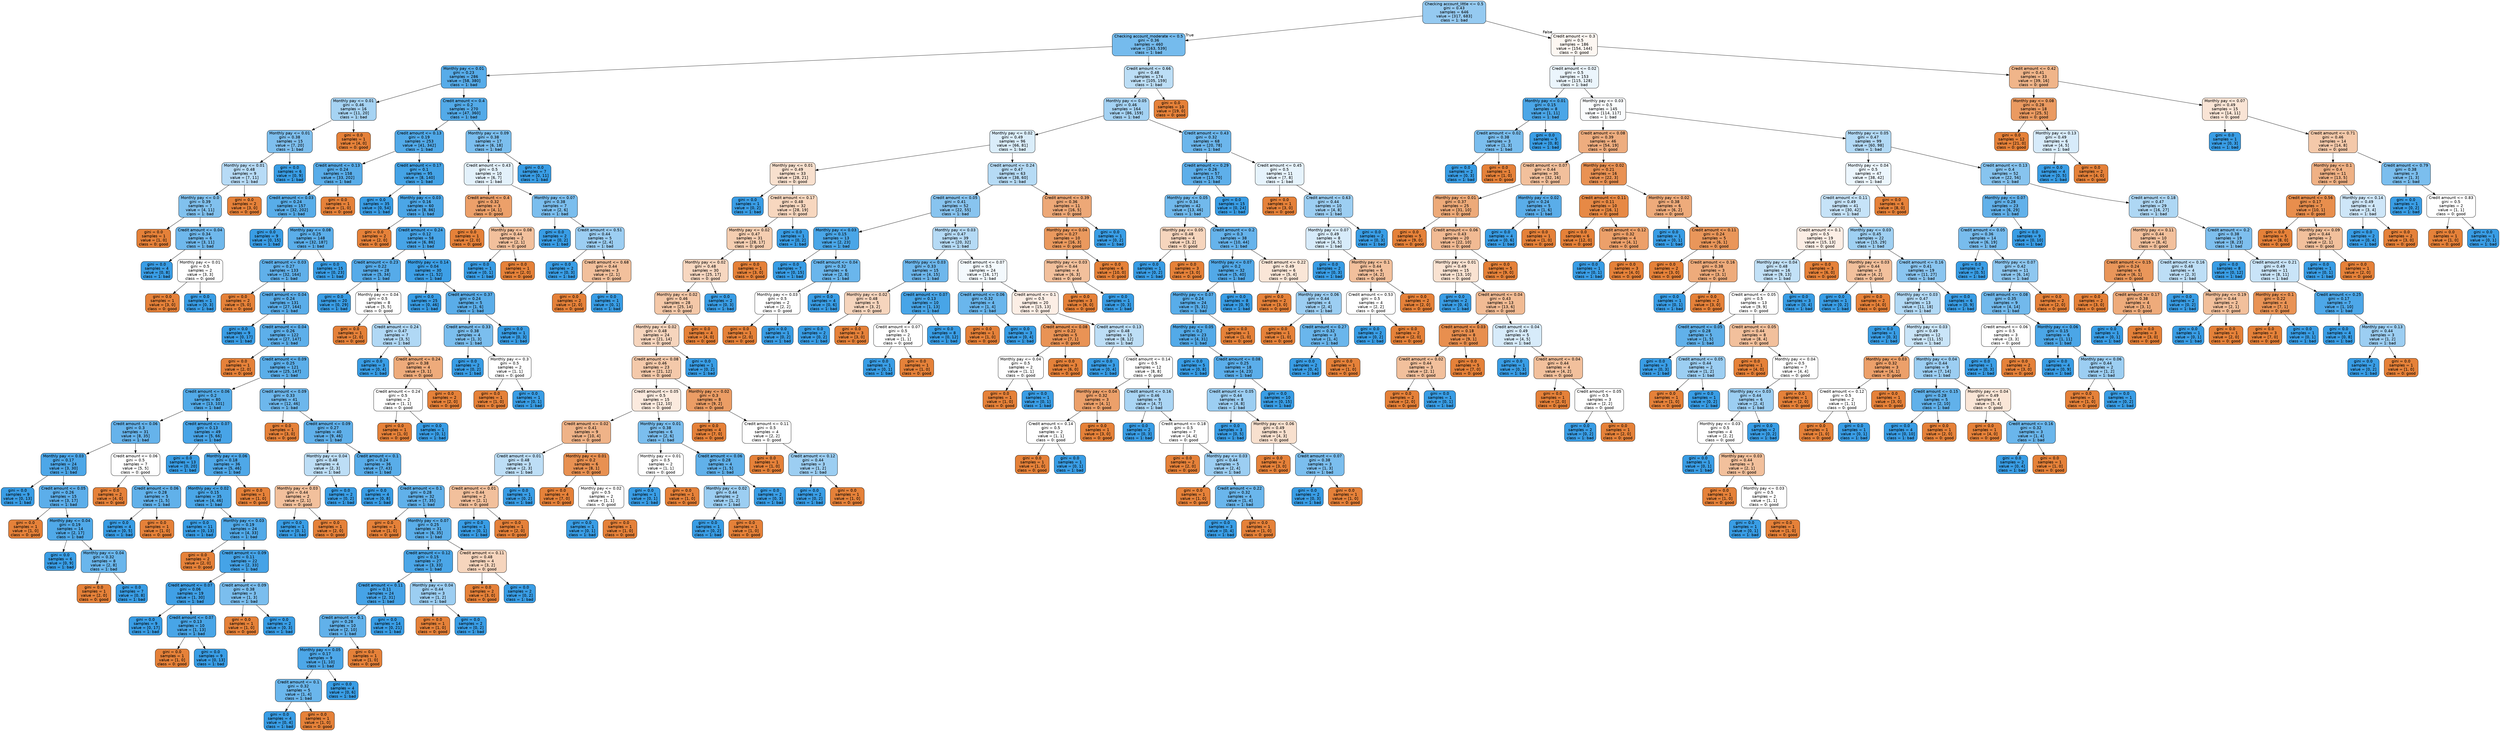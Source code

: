 digraph Tree {
node [shape=box, style="filled, rounded", color="black", fontname="helvetica"] ;
edge [fontname="helvetica"] ;
0 [label="Checking account_little <= 0.5\ngini = 0.43\nsamples = 646\nvalue = [317, 683]\nclass = 1: bad", fillcolor="#95caf1"] ;
1 [label="Checking account_moderate <= 0.5\ngini = 0.36\nsamples = 460\nvalue = [163, 539]\nclass = 1: bad", fillcolor="#75bbed"] ;
0 -> 1 [labeldistance=2.5, labelangle=45, headlabel="True"] ;
2 [label="Monthly pay <= 0.01\ngini = 0.23\nsamples = 286\nvalue = [58, 380]\nclass = 1: bad", fillcolor="#57ace9"] ;
1 -> 2 ;
3 [label="Monthly pay <= 0.01\ngini = 0.46\nsamples = 16\nvalue = [11, 20]\nclass = 1: bad", fillcolor="#a6d3f3"] ;
2 -> 3 ;
4 [label="Monthly pay <= 0.01\ngini = 0.38\nsamples = 15\nvalue = [7, 20]\nclass = 1: bad", fillcolor="#7ebfee"] ;
3 -> 4 ;
5 [label="Monthly pay <= 0.01\ngini = 0.48\nsamples = 9\nvalue = [7, 11]\nclass = 1: bad", fillcolor="#b7dbf6"] ;
4 -> 5 ;
6 [label="Monthly pay <= 0.0\ngini = 0.39\nsamples = 7\nvalue = [4, 11]\nclass = 1: bad", fillcolor="#81c1ee"] ;
5 -> 6 ;
7 [label="gini = 0.0\nsamples = 1\nvalue = [1, 0]\nclass = 0: good", fillcolor="#e58139"] ;
6 -> 7 ;
8 [label="Credit amount <= 0.04\ngini = 0.34\nsamples = 6\nvalue = [3, 11]\nclass = 1: bad", fillcolor="#6fb8ec"] ;
6 -> 8 ;
9 [label="gini = 0.0\nsamples = 4\nvalue = [0, 8]\nclass = 1: bad", fillcolor="#399de5"] ;
8 -> 9 ;
10 [label="Monthly pay <= 0.01\ngini = 0.5\nsamples = 2\nvalue = [3, 3]\nclass = 0: good", fillcolor="#ffffff"] ;
8 -> 10 ;
11 [label="gini = 0.0\nsamples = 1\nvalue = [3, 0]\nclass = 0: good", fillcolor="#e58139"] ;
10 -> 11 ;
12 [label="gini = 0.0\nsamples = 1\nvalue = [0, 3]\nclass = 1: bad", fillcolor="#399de5"] ;
10 -> 12 ;
13 [label="gini = 0.0\nsamples = 2\nvalue = [3, 0]\nclass = 0: good", fillcolor="#e58139"] ;
5 -> 13 ;
14 [label="gini = 0.0\nsamples = 6\nvalue = [0, 9]\nclass = 1: bad", fillcolor="#399de5"] ;
4 -> 14 ;
15 [label="gini = 0.0\nsamples = 1\nvalue = [4, 0]\nclass = 0: good", fillcolor="#e58139"] ;
3 -> 15 ;
16 [label="Credit amount <= 0.4\ngini = 0.2\nsamples = 270\nvalue = [47, 360]\nclass = 1: bad", fillcolor="#53aae8"] ;
2 -> 16 ;
17 [label="Credit amount <= 0.13\ngini = 0.19\nsamples = 253\nvalue = [41, 342]\nclass = 1: bad", fillcolor="#51a9e8"] ;
16 -> 17 ;
18 [label="Credit amount <= 0.13\ngini = 0.24\nsamples = 158\nvalue = [33, 202]\nclass = 1: bad", fillcolor="#59ade9"] ;
17 -> 18 ;
19 [label="Credit amount <= 0.03\ngini = 0.24\nsamples = 157\nvalue = [32, 202]\nclass = 1: bad", fillcolor="#58ade9"] ;
18 -> 19 ;
20 [label="gini = 0.0\nsamples = 9\nvalue = [0, 15]\nclass = 1: bad", fillcolor="#399de5"] ;
19 -> 20 ;
21 [label="Monthly pay <= 0.08\ngini = 0.25\nsamples = 148\nvalue = [32, 187]\nclass = 1: bad", fillcolor="#5baee9"] ;
19 -> 21 ;
22 [label="Credit amount <= 0.03\ngini = 0.27\nsamples = 133\nvalue = [32, 164]\nclass = 1: bad", fillcolor="#60b0ea"] ;
21 -> 22 ;
23 [label="gini = 0.0\nsamples = 2\nvalue = [5, 0]\nclass = 0: good", fillcolor="#e58139"] ;
22 -> 23 ;
24 [label="Credit amount <= 0.04\ngini = 0.24\nsamples = 131\nvalue = [27, 164]\nclass = 1: bad", fillcolor="#5aade9"] ;
22 -> 24 ;
25 [label="gini = 0.0\nsamples = 9\nvalue = [0, 17]\nclass = 1: bad", fillcolor="#399de5"] ;
24 -> 25 ;
26 [label="Credit amount <= 0.04\ngini = 0.26\nsamples = 122\nvalue = [27, 147]\nclass = 1: bad", fillcolor="#5dafea"] ;
24 -> 26 ;
27 [label="gini = 0.0\nsamples = 1\nvalue = [2, 0]\nclass = 0: good", fillcolor="#e58139"] ;
26 -> 27 ;
28 [label="Credit amount <= 0.09\ngini = 0.25\nsamples = 121\nvalue = [25, 147]\nclass = 1: bad", fillcolor="#5baee9"] ;
26 -> 28 ;
29 [label="Credit amount <= 0.06\ngini = 0.2\nsamples = 80\nvalue = [13, 101]\nclass = 1: bad", fillcolor="#52aae8"] ;
28 -> 29 ;
30 [label="Credit amount <= 0.06\ngini = 0.3\nsamples = 31\nvalue = [8, 35]\nclass = 1: bad", fillcolor="#66b3eb"] ;
29 -> 30 ;
31 [label="Monthly pay <= 0.03\ngini = 0.17\nsamples = 24\nvalue = [3, 30]\nclass = 1: bad", fillcolor="#4da7e8"] ;
30 -> 31 ;
32 [label="gini = 0.0\nsamples = 9\nvalue = [0, 13]\nclass = 1: bad", fillcolor="#399de5"] ;
31 -> 32 ;
33 [label="Credit amount <= 0.05\ngini = 0.26\nsamples = 15\nvalue = [3, 17]\nclass = 1: bad", fillcolor="#5caeea"] ;
31 -> 33 ;
34 [label="gini = 0.0\nsamples = 1\nvalue = [1, 0]\nclass = 0: good", fillcolor="#e58139"] ;
33 -> 34 ;
35 [label="Monthly pay <= 0.04\ngini = 0.19\nsamples = 14\nvalue = [2, 17]\nclass = 1: bad", fillcolor="#50a9e8"] ;
33 -> 35 ;
36 [label="gini = 0.0\nsamples = 6\nvalue = [0, 9]\nclass = 1: bad", fillcolor="#399de5"] ;
35 -> 36 ;
37 [label="Monthly pay <= 0.04\ngini = 0.32\nsamples = 8\nvalue = [2, 8]\nclass = 1: bad", fillcolor="#6ab6ec"] ;
35 -> 37 ;
38 [label="gini = 0.0\nsamples = 1\nvalue = [2, 0]\nclass = 0: good", fillcolor="#e58139"] ;
37 -> 38 ;
39 [label="gini = 0.0\nsamples = 7\nvalue = [0, 8]\nclass = 1: bad", fillcolor="#399de5"] ;
37 -> 39 ;
40 [label="Credit amount <= 0.06\ngini = 0.5\nsamples = 7\nvalue = [5, 5]\nclass = 0: good", fillcolor="#ffffff"] ;
30 -> 40 ;
41 [label="gini = 0.0\nsamples = 2\nvalue = [4, 0]\nclass = 0: good", fillcolor="#e58139"] ;
40 -> 41 ;
42 [label="Credit amount <= 0.06\ngini = 0.28\nsamples = 5\nvalue = [1, 5]\nclass = 1: bad", fillcolor="#61b1ea"] ;
40 -> 42 ;
43 [label="gini = 0.0\nsamples = 4\nvalue = [0, 5]\nclass = 1: bad", fillcolor="#399de5"] ;
42 -> 43 ;
44 [label="gini = 0.0\nsamples = 1\nvalue = [1, 0]\nclass = 0: good", fillcolor="#e58139"] ;
42 -> 44 ;
45 [label="Credit amount <= 0.07\ngini = 0.13\nsamples = 49\nvalue = [5, 66]\nclass = 1: bad", fillcolor="#48a4e7"] ;
29 -> 45 ;
46 [label="gini = 0.0\nsamples = 13\nvalue = [0, 20]\nclass = 1: bad", fillcolor="#399de5"] ;
45 -> 46 ;
47 [label="Monthly pay <= 0.06\ngini = 0.18\nsamples = 36\nvalue = [5, 46]\nclass = 1: bad", fillcolor="#4fa8e8"] ;
45 -> 47 ;
48 [label="Monthly pay <= 0.02\ngini = 0.15\nsamples = 35\nvalue = [4, 46]\nclass = 1: bad", fillcolor="#4aa6e7"] ;
47 -> 48 ;
49 [label="gini = 0.0\nsamples = 11\nvalue = [0, 13]\nclass = 1: bad", fillcolor="#399de5"] ;
48 -> 49 ;
50 [label="Monthly pay <= 0.03\ngini = 0.19\nsamples = 24\nvalue = [4, 33]\nclass = 1: bad", fillcolor="#51a9e8"] ;
48 -> 50 ;
51 [label="gini = 0.0\nsamples = 2\nvalue = [2, 0]\nclass = 0: good", fillcolor="#e58139"] ;
50 -> 51 ;
52 [label="Credit amount <= 0.09\ngini = 0.11\nsamples = 22\nvalue = [2, 33]\nclass = 1: bad", fillcolor="#45a3e7"] ;
50 -> 52 ;
53 [label="Credit amount <= 0.07\ngini = 0.06\nsamples = 19\nvalue = [1, 30]\nclass = 1: bad", fillcolor="#40a0e6"] ;
52 -> 53 ;
54 [label="gini = 0.0\nsamples = 9\nvalue = [0, 17]\nclass = 1: bad", fillcolor="#399de5"] ;
53 -> 54 ;
55 [label="Credit amount <= 0.07\ngini = 0.13\nsamples = 10\nvalue = [1, 13]\nclass = 1: bad", fillcolor="#48a5e7"] ;
53 -> 55 ;
56 [label="gini = 0.0\nsamples = 1\nvalue = [1, 0]\nclass = 0: good", fillcolor="#e58139"] ;
55 -> 56 ;
57 [label="gini = 0.0\nsamples = 9\nvalue = [0, 13]\nclass = 1: bad", fillcolor="#399de5"] ;
55 -> 57 ;
58 [label="Credit amount <= 0.09\ngini = 0.38\nsamples = 3\nvalue = [1, 3]\nclass = 1: bad", fillcolor="#7bbeee"] ;
52 -> 58 ;
59 [label="gini = 0.0\nsamples = 1\nvalue = [1, 0]\nclass = 0: good", fillcolor="#e58139"] ;
58 -> 59 ;
60 [label="gini = 0.0\nsamples = 2\nvalue = [0, 3]\nclass = 1: bad", fillcolor="#399de5"] ;
58 -> 60 ;
61 [label="gini = 0.0\nsamples = 1\nvalue = [1, 0]\nclass = 0: good", fillcolor="#e58139"] ;
47 -> 61 ;
62 [label="Credit amount <= 0.09\ngini = 0.33\nsamples = 41\nvalue = [12, 46]\nclass = 1: bad", fillcolor="#6db7ec"] ;
28 -> 62 ;
63 [label="gini = 0.0\nsamples = 1\nvalue = [3, 0]\nclass = 0: good", fillcolor="#e58139"] ;
62 -> 63 ;
64 [label="Credit amount <= 0.09\ngini = 0.27\nsamples = 40\nvalue = [9, 46]\nclass = 1: bad", fillcolor="#60b0ea"] ;
62 -> 64 ;
65 [label="Monthly pay <= 0.04\ngini = 0.48\nsamples = 4\nvalue = [2, 3]\nclass = 1: bad", fillcolor="#bddef6"] ;
64 -> 65 ;
66 [label="Monthly pay <= 0.03\ngini = 0.44\nsamples = 2\nvalue = [2, 1]\nclass = 0: good", fillcolor="#f2c09c"] ;
65 -> 66 ;
67 [label="gini = 0.0\nsamples = 1\nvalue = [0, 1]\nclass = 1: bad", fillcolor="#399de5"] ;
66 -> 67 ;
68 [label="gini = 0.0\nsamples = 1\nvalue = [2, 0]\nclass = 0: good", fillcolor="#e58139"] ;
66 -> 68 ;
69 [label="gini = 0.0\nsamples = 2\nvalue = [0, 2]\nclass = 1: bad", fillcolor="#399de5"] ;
65 -> 69 ;
70 [label="Credit amount <= 0.1\ngini = 0.24\nsamples = 36\nvalue = [7, 43]\nclass = 1: bad", fillcolor="#59ade9"] ;
64 -> 70 ;
71 [label="gini = 0.0\nsamples = 4\nvalue = [0, 8]\nclass = 1: bad", fillcolor="#399de5"] ;
70 -> 71 ;
72 [label="Credit amount <= 0.1\ngini = 0.28\nsamples = 32\nvalue = [7, 35]\nclass = 1: bad", fillcolor="#61b1ea"] ;
70 -> 72 ;
73 [label="gini = 0.0\nsamples = 1\nvalue = [1, 0]\nclass = 0: good", fillcolor="#e58139"] ;
72 -> 73 ;
74 [label="Monthly pay <= 0.07\ngini = 0.25\nsamples = 31\nvalue = [6, 35]\nclass = 1: bad", fillcolor="#5baee9"] ;
72 -> 74 ;
75 [label="Credit amount <= 0.12\ngini = 0.15\nsamples = 27\nvalue = [3, 33]\nclass = 1: bad", fillcolor="#4ba6e7"] ;
74 -> 75 ;
76 [label="Credit amount <= 0.11\ngini = 0.11\nsamples = 24\nvalue = [2, 31]\nclass = 1: bad", fillcolor="#46a3e7"] ;
75 -> 76 ;
77 [label="Credit amount <= 0.1\ngini = 0.28\nsamples = 10\nvalue = [2, 10]\nclass = 1: bad", fillcolor="#61b1ea"] ;
76 -> 77 ;
78 [label="Monthly pay <= 0.05\ngini = 0.17\nsamples = 9\nvalue = [1, 10]\nclass = 1: bad", fillcolor="#4da7e8"] ;
77 -> 78 ;
79 [label="Credit amount <= 0.1\ngini = 0.32\nsamples = 5\nvalue = [1, 4]\nclass = 1: bad", fillcolor="#6ab6ec"] ;
78 -> 79 ;
80 [label="gini = 0.0\nsamples = 4\nvalue = [0, 4]\nclass = 1: bad", fillcolor="#399de5"] ;
79 -> 80 ;
81 [label="gini = 0.0\nsamples = 1\nvalue = [1, 0]\nclass = 0: good", fillcolor="#e58139"] ;
79 -> 81 ;
82 [label="gini = 0.0\nsamples = 4\nvalue = [0, 6]\nclass = 1: bad", fillcolor="#399de5"] ;
78 -> 82 ;
83 [label="gini = 0.0\nsamples = 1\nvalue = [1, 0]\nclass = 0: good", fillcolor="#e58139"] ;
77 -> 83 ;
84 [label="gini = 0.0\nsamples = 14\nvalue = [0, 21]\nclass = 1: bad", fillcolor="#399de5"] ;
76 -> 84 ;
85 [label="Monthly pay <= 0.04\ngini = 0.44\nsamples = 3\nvalue = [1, 2]\nclass = 1: bad", fillcolor="#9ccef2"] ;
75 -> 85 ;
86 [label="gini = 0.0\nsamples = 1\nvalue = [1, 0]\nclass = 0: good", fillcolor="#e58139"] ;
85 -> 86 ;
87 [label="gini = 0.0\nsamples = 2\nvalue = [0, 2]\nclass = 1: bad", fillcolor="#399de5"] ;
85 -> 87 ;
88 [label="Credit amount <= 0.11\ngini = 0.48\nsamples = 4\nvalue = [3, 2]\nclass = 0: good", fillcolor="#f6d5bd"] ;
74 -> 88 ;
89 [label="gini = 0.0\nsamples = 2\nvalue = [3, 0]\nclass = 0: good", fillcolor="#e58139"] ;
88 -> 89 ;
90 [label="gini = 0.0\nsamples = 2\nvalue = [0, 2]\nclass = 1: bad", fillcolor="#399de5"] ;
88 -> 90 ;
91 [label="gini = 0.0\nsamples = 15\nvalue = [0, 23]\nclass = 1: bad", fillcolor="#399de5"] ;
21 -> 91 ;
92 [label="gini = 0.0\nsamples = 1\nvalue = [1, 0]\nclass = 0: good", fillcolor="#e58139"] ;
18 -> 92 ;
93 [label="Credit amount <= 0.17\ngini = 0.1\nsamples = 95\nvalue = [8, 140]\nclass = 1: bad", fillcolor="#44a3e6"] ;
17 -> 93 ;
94 [label="gini = 0.0\nsamples = 35\nvalue = [0, 54]\nclass = 1: bad", fillcolor="#399de5"] ;
93 -> 94 ;
95 [label="Monthly pay <= 0.03\ngini = 0.16\nsamples = 60\nvalue = [8, 86]\nclass = 1: bad", fillcolor="#4ba6e7"] ;
93 -> 95 ;
96 [label="gini = 0.0\nsamples = 2\nvalue = [2, 0]\nclass = 0: good", fillcolor="#e58139"] ;
95 -> 96 ;
97 [label="Credit amount <= 0.24\ngini = 0.12\nsamples = 58\nvalue = [6, 86]\nclass = 1: bad", fillcolor="#47a4e7"] ;
95 -> 97 ;
98 [label="Credit amount <= 0.23\ngini = 0.22\nsamples = 28\nvalue = [5, 34]\nclass = 1: bad", fillcolor="#56abe9"] ;
97 -> 98 ;
99 [label="gini = 0.0\nsamples = 20\nvalue = [0, 29]\nclass = 1: bad", fillcolor="#399de5"] ;
98 -> 99 ;
100 [label="Monthly pay <= 0.04\ngini = 0.5\nsamples = 8\nvalue = [5, 5]\nclass = 0: good", fillcolor="#ffffff"] ;
98 -> 100 ;
101 [label="gini = 0.0\nsamples = 1\nvalue = [2, 0]\nclass = 0: good", fillcolor="#e58139"] ;
100 -> 101 ;
102 [label="Credit amount <= 0.24\ngini = 0.47\nsamples = 7\nvalue = [3, 5]\nclass = 1: bad", fillcolor="#b0d8f5"] ;
100 -> 102 ;
103 [label="gini = 0.0\nsamples = 3\nvalue = [0, 4]\nclass = 1: bad", fillcolor="#399de5"] ;
102 -> 103 ;
104 [label="Credit amount <= 0.24\ngini = 0.38\nsamples = 4\nvalue = [3, 1]\nclass = 0: good", fillcolor="#eeab7b"] ;
102 -> 104 ;
105 [label="Credit amount <= 0.24\ngini = 0.5\nsamples = 2\nvalue = [1, 1]\nclass = 0: good", fillcolor="#ffffff"] ;
104 -> 105 ;
106 [label="gini = 0.0\nsamples = 1\nvalue = [1, 0]\nclass = 0: good", fillcolor="#e58139"] ;
105 -> 106 ;
107 [label="gini = 0.0\nsamples = 1\nvalue = [0, 1]\nclass = 1: bad", fillcolor="#399de5"] ;
105 -> 107 ;
108 [label="gini = 0.0\nsamples = 2\nvalue = [2, 0]\nclass = 0: good", fillcolor="#e58139"] ;
104 -> 108 ;
109 [label="Monthly pay <= 0.14\ngini = 0.04\nsamples = 30\nvalue = [1, 52]\nclass = 1: bad", fillcolor="#3d9fe6"] ;
97 -> 109 ;
110 [label="gini = 0.0\nsamples = 25\nvalue = [0, 46]\nclass = 1: bad", fillcolor="#399de5"] ;
109 -> 110 ;
111 [label="Credit amount <= 0.37\ngini = 0.24\nsamples = 5\nvalue = [1, 6]\nclass = 1: bad", fillcolor="#5aade9"] ;
109 -> 111 ;
112 [label="Credit amount <= 0.33\ngini = 0.38\nsamples = 4\nvalue = [1, 3]\nclass = 1: bad", fillcolor="#7bbeee"] ;
111 -> 112 ;
113 [label="gini = 0.0\nsamples = 2\nvalue = [0, 2]\nclass = 1: bad", fillcolor="#399de5"] ;
112 -> 113 ;
114 [label="Monthly pay <= 0.3\ngini = 0.5\nsamples = 2\nvalue = [1, 1]\nclass = 0: good", fillcolor="#ffffff"] ;
112 -> 114 ;
115 [label="gini = 0.0\nsamples = 1\nvalue = [1, 0]\nclass = 0: good", fillcolor="#e58139"] ;
114 -> 115 ;
116 [label="gini = 0.0\nsamples = 1\nvalue = [0, 1]\nclass = 1: bad", fillcolor="#399de5"] ;
114 -> 116 ;
117 [label="gini = 0.0\nsamples = 1\nvalue = [0, 3]\nclass = 1: bad", fillcolor="#399de5"] ;
111 -> 117 ;
118 [label="Monthly pay <= 0.09\ngini = 0.38\nsamples = 17\nvalue = [6, 18]\nclass = 1: bad", fillcolor="#7bbeee"] ;
16 -> 118 ;
119 [label="Credit amount <= 0.43\ngini = 0.5\nsamples = 10\nvalue = [6, 7]\nclass = 1: bad", fillcolor="#e3f1fb"] ;
118 -> 119 ;
120 [label="Credit amount <= 0.4\ngini = 0.32\nsamples = 3\nvalue = [4, 1]\nclass = 0: good", fillcolor="#eca06a"] ;
119 -> 120 ;
121 [label="gini = 0.0\nsamples = 1\nvalue = [2, 0]\nclass = 0: good", fillcolor="#e58139"] ;
120 -> 121 ;
122 [label="Monthly pay <= 0.08\ngini = 0.44\nsamples = 2\nvalue = [2, 1]\nclass = 0: good", fillcolor="#f2c09c"] ;
120 -> 122 ;
123 [label="gini = 0.0\nsamples = 1\nvalue = [0, 1]\nclass = 1: bad", fillcolor="#399de5"] ;
122 -> 123 ;
124 [label="gini = 0.0\nsamples = 1\nvalue = [2, 0]\nclass = 0: good", fillcolor="#e58139"] ;
122 -> 124 ;
125 [label="Monthly pay <= 0.07\ngini = 0.38\nsamples = 7\nvalue = [2, 6]\nclass = 1: bad", fillcolor="#7bbeee"] ;
119 -> 125 ;
126 [label="gini = 0.0\nsamples = 2\nvalue = [0, 2]\nclass = 1: bad", fillcolor="#399de5"] ;
125 -> 126 ;
127 [label="Credit amount <= 0.51\ngini = 0.44\nsamples = 5\nvalue = [2, 4]\nclass = 1: bad", fillcolor="#9ccef2"] ;
125 -> 127 ;
128 [label="gini = 0.0\nsamples = 2\nvalue = [0, 3]\nclass = 1: bad", fillcolor="#399de5"] ;
127 -> 128 ;
129 [label="Credit amount <= 0.68\ngini = 0.44\nsamples = 3\nvalue = [2, 1]\nclass = 0: good", fillcolor="#f2c09c"] ;
127 -> 129 ;
130 [label="gini = 0.0\nsamples = 2\nvalue = [2, 0]\nclass = 0: good", fillcolor="#e58139"] ;
129 -> 130 ;
131 [label="gini = 0.0\nsamples = 1\nvalue = [0, 1]\nclass = 1: bad", fillcolor="#399de5"] ;
129 -> 131 ;
132 [label="gini = 0.0\nsamples = 7\nvalue = [0, 11]\nclass = 1: bad", fillcolor="#399de5"] ;
118 -> 132 ;
133 [label="Credit amount <= 0.66\ngini = 0.48\nsamples = 174\nvalue = [105, 159]\nclass = 1: bad", fillcolor="#bcdef6"] ;
1 -> 133 ;
134 [label="Monthly pay <= 0.05\ngini = 0.46\nsamples = 164\nvalue = [86, 159]\nclass = 1: bad", fillcolor="#a4d2f3"] ;
133 -> 134 ;
135 [label="Monthly pay <= 0.02\ngini = 0.49\nsamples = 96\nvalue = [66, 81]\nclass = 1: bad", fillcolor="#daedfa"] ;
134 -> 135 ;
136 [label="Monthly pay <= 0.01\ngini = 0.49\nsamples = 33\nvalue = [28, 21]\nclass = 0: good", fillcolor="#f8e0ce"] ;
135 -> 136 ;
137 [label="gini = 0.0\nsamples = 1\nvalue = [0, 2]\nclass = 1: bad", fillcolor="#399de5"] ;
136 -> 137 ;
138 [label="Credit amount <= 0.17\ngini = 0.48\nsamples = 32\nvalue = [28, 19]\nclass = 0: good", fillcolor="#f7d7bf"] ;
136 -> 138 ;
139 [label="Monthly pay <= 0.02\ngini = 0.47\nsamples = 31\nvalue = [28, 17]\nclass = 0: good", fillcolor="#f5ceb1"] ;
138 -> 139 ;
140 [label="Monthly pay <= 0.02\ngini = 0.48\nsamples = 30\nvalue = [25, 17]\nclass = 0: good", fillcolor="#f7d7c0"] ;
139 -> 140 ;
141 [label="Monthly pay <= 0.02\ngini = 0.46\nsamples = 28\nvalue = [25, 14]\nclass = 0: good", fillcolor="#f4c8a8"] ;
140 -> 141 ;
142 [label="Monthly pay <= 0.02\ngini = 0.48\nsamples = 24\nvalue = [21, 14]\nclass = 0: good", fillcolor="#f6d5bd"] ;
141 -> 142 ;
143 [label="Credit amount <= 0.08\ngini = 0.46\nsamples = 23\nvalue = [21, 12]\nclass = 0: good", fillcolor="#f4c9aa"] ;
142 -> 143 ;
144 [label="Credit amount <= 0.05\ngini = 0.5\nsamples = 15\nvalue = [12, 10]\nclass = 0: good", fillcolor="#fbeade"] ;
143 -> 144 ;
145 [label="Credit amount <= 0.02\ngini = 0.41\nsamples = 9\nvalue = [10, 4]\nclass = 0: good", fillcolor="#efb388"] ;
144 -> 145 ;
146 [label="Credit amount <= 0.01\ngini = 0.48\nsamples = 3\nvalue = [2, 3]\nclass = 1: bad", fillcolor="#bddef6"] ;
145 -> 146 ;
147 [label="Credit amount <= 0.01\ngini = 0.44\nsamples = 2\nvalue = [2, 1]\nclass = 0: good", fillcolor="#f2c09c"] ;
146 -> 147 ;
148 [label="gini = 0.0\nsamples = 1\nvalue = [0, 1]\nclass = 1: bad", fillcolor="#399de5"] ;
147 -> 148 ;
149 [label="gini = 0.0\nsamples = 1\nvalue = [2, 0]\nclass = 0: good", fillcolor="#e58139"] ;
147 -> 149 ;
150 [label="gini = 0.0\nsamples = 1\nvalue = [0, 2]\nclass = 1: bad", fillcolor="#399de5"] ;
146 -> 150 ;
151 [label="Monthly pay <= 0.01\ngini = 0.2\nsamples = 6\nvalue = [8, 1]\nclass = 0: good", fillcolor="#e89152"] ;
145 -> 151 ;
152 [label="gini = 0.0\nsamples = 4\nvalue = [7, 0]\nclass = 0: good", fillcolor="#e58139"] ;
151 -> 152 ;
153 [label="Monthly pay <= 0.02\ngini = 0.5\nsamples = 2\nvalue = [1, 1]\nclass = 0: good", fillcolor="#ffffff"] ;
151 -> 153 ;
154 [label="gini = 0.0\nsamples = 1\nvalue = [0, 1]\nclass = 1: bad", fillcolor="#399de5"] ;
153 -> 154 ;
155 [label="gini = 0.0\nsamples = 1\nvalue = [1, 0]\nclass = 0: good", fillcolor="#e58139"] ;
153 -> 155 ;
156 [label="Monthly pay <= 0.01\ngini = 0.38\nsamples = 6\nvalue = [2, 6]\nclass = 1: bad", fillcolor="#7bbeee"] ;
144 -> 156 ;
157 [label="Monthly pay <= 0.01\ngini = 0.5\nsamples = 2\nvalue = [1, 1]\nclass = 0: good", fillcolor="#ffffff"] ;
156 -> 157 ;
158 [label="gini = 0.0\nsamples = 1\nvalue = [0, 1]\nclass = 1: bad", fillcolor="#399de5"] ;
157 -> 158 ;
159 [label="gini = 0.0\nsamples = 1\nvalue = [1, 0]\nclass = 0: good", fillcolor="#e58139"] ;
157 -> 159 ;
160 [label="Credit amount <= 0.06\ngini = 0.28\nsamples = 4\nvalue = [1, 5]\nclass = 1: bad", fillcolor="#61b1ea"] ;
156 -> 160 ;
161 [label="Monthly pay <= 0.02\ngini = 0.44\nsamples = 2\nvalue = [1, 2]\nclass = 1: bad", fillcolor="#9ccef2"] ;
160 -> 161 ;
162 [label="gini = 0.0\nsamples = 1\nvalue = [0, 2]\nclass = 1: bad", fillcolor="#399de5"] ;
161 -> 162 ;
163 [label="gini = 0.0\nsamples = 1\nvalue = [1, 0]\nclass = 0: good", fillcolor="#e58139"] ;
161 -> 163 ;
164 [label="gini = 0.0\nsamples = 2\nvalue = [0, 3]\nclass = 1: bad", fillcolor="#399de5"] ;
160 -> 164 ;
165 [label="Monthly pay <= 0.02\ngini = 0.3\nsamples = 8\nvalue = [9, 2]\nclass = 0: good", fillcolor="#eb9d65"] ;
143 -> 165 ;
166 [label="gini = 0.0\nsamples = 4\nvalue = [7, 0]\nclass = 0: good", fillcolor="#e58139"] ;
165 -> 166 ;
167 [label="Credit amount <= 0.11\ngini = 0.5\nsamples = 4\nvalue = [2, 2]\nclass = 0: good", fillcolor="#ffffff"] ;
165 -> 167 ;
168 [label="gini = 0.0\nsamples = 1\nvalue = [1, 0]\nclass = 0: good", fillcolor="#e58139"] ;
167 -> 168 ;
169 [label="Credit amount <= 0.12\ngini = 0.44\nsamples = 3\nvalue = [1, 2]\nclass = 1: bad", fillcolor="#9ccef2"] ;
167 -> 169 ;
170 [label="gini = 0.0\nsamples = 2\nvalue = [0, 2]\nclass = 1: bad", fillcolor="#399de5"] ;
169 -> 170 ;
171 [label="gini = 0.0\nsamples = 1\nvalue = [1, 0]\nclass = 0: good", fillcolor="#e58139"] ;
169 -> 171 ;
172 [label="gini = 0.0\nsamples = 1\nvalue = [0, 2]\nclass = 1: bad", fillcolor="#399de5"] ;
142 -> 172 ;
173 [label="gini = 0.0\nsamples = 4\nvalue = [4, 0]\nclass = 0: good", fillcolor="#e58139"] ;
141 -> 173 ;
174 [label="gini = 0.0\nsamples = 2\nvalue = [0, 3]\nclass = 1: bad", fillcolor="#399de5"] ;
140 -> 174 ;
175 [label="gini = 0.0\nsamples = 1\nvalue = [3, 0]\nclass = 0: good", fillcolor="#e58139"] ;
139 -> 175 ;
176 [label="gini = 0.0\nsamples = 1\nvalue = [0, 2]\nclass = 1: bad", fillcolor="#399de5"] ;
138 -> 176 ;
177 [label="Credit amount <= 0.24\ngini = 0.47\nsamples = 63\nvalue = [38, 60]\nclass = 1: bad", fillcolor="#b6dbf5"] ;
135 -> 177 ;
178 [label="Credit amount <= 0.05\ngini = 0.41\nsamples = 52\nvalue = [22, 55]\nclass = 1: bad", fillcolor="#88c4ef"] ;
177 -> 178 ;
179 [label="Monthly pay <= 0.03\ngini = 0.15\nsamples = 13\nvalue = [2, 23]\nclass = 1: bad", fillcolor="#4aa6e7"] ;
178 -> 179 ;
180 [label="gini = 0.0\nsamples = 7\nvalue = [0, 15]\nclass = 1: bad", fillcolor="#399de5"] ;
179 -> 180 ;
181 [label="Credit amount <= 0.04\ngini = 0.32\nsamples = 6\nvalue = [2, 8]\nclass = 1: bad", fillcolor="#6ab6ec"] ;
179 -> 181 ;
182 [label="Monthly pay <= 0.03\ngini = 0.5\nsamples = 2\nvalue = [2, 2]\nclass = 0: good", fillcolor="#ffffff"] ;
181 -> 182 ;
183 [label="gini = 0.0\nsamples = 1\nvalue = [2, 0]\nclass = 0: good", fillcolor="#e58139"] ;
182 -> 183 ;
184 [label="gini = 0.0\nsamples = 1\nvalue = [0, 2]\nclass = 1: bad", fillcolor="#399de5"] ;
182 -> 184 ;
185 [label="gini = 0.0\nsamples = 4\nvalue = [0, 6]\nclass = 1: bad", fillcolor="#399de5"] ;
181 -> 185 ;
186 [label="Monthly pay <= 0.03\ngini = 0.47\nsamples = 39\nvalue = [20, 32]\nclass = 1: bad", fillcolor="#b5daf5"] ;
178 -> 186 ;
187 [label="Monthly pay <= 0.03\ngini = 0.33\nsamples = 15\nvalue = [4, 15]\nclass = 1: bad", fillcolor="#6eb7ec"] ;
186 -> 187 ;
188 [label="Monthly pay <= 0.02\ngini = 0.48\nsamples = 5\nvalue = [3, 2]\nclass = 0: good", fillcolor="#f6d5bd"] ;
187 -> 188 ;
189 [label="gini = 0.0\nsamples = 2\nvalue = [0, 2]\nclass = 1: bad", fillcolor="#399de5"] ;
188 -> 189 ;
190 [label="gini = 0.0\nsamples = 3\nvalue = [3, 0]\nclass = 0: good", fillcolor="#e58139"] ;
188 -> 190 ;
191 [label="Credit amount <= 0.07\ngini = 0.13\nsamples = 10\nvalue = [1, 13]\nclass = 1: bad", fillcolor="#48a5e7"] ;
187 -> 191 ;
192 [label="Credit amount <= 0.07\ngini = 0.5\nsamples = 2\nvalue = [1, 1]\nclass = 0: good", fillcolor="#ffffff"] ;
191 -> 192 ;
193 [label="gini = 0.0\nsamples = 1\nvalue = [0, 1]\nclass = 1: bad", fillcolor="#399de5"] ;
192 -> 193 ;
194 [label="gini = 0.0\nsamples = 1\nvalue = [1, 0]\nclass = 0: good", fillcolor="#e58139"] ;
192 -> 194 ;
195 [label="gini = 0.0\nsamples = 8\nvalue = [0, 12]\nclass = 1: bad", fillcolor="#399de5"] ;
191 -> 195 ;
196 [label="Credit amount <= 0.07\ngini = 0.5\nsamples = 24\nvalue = [16, 17]\nclass = 1: bad", fillcolor="#f3f9fd"] ;
186 -> 196 ;
197 [label="Credit amount <= 0.06\ngini = 0.32\nsamples = 4\nvalue = [1, 4]\nclass = 1: bad", fillcolor="#6ab6ec"] ;
196 -> 197 ;
198 [label="gini = 0.0\nsamples = 1\nvalue = [1, 0]\nclass = 0: good", fillcolor="#e58139"] ;
197 -> 198 ;
199 [label="gini = 0.0\nsamples = 3\nvalue = [0, 4]\nclass = 1: bad", fillcolor="#399de5"] ;
197 -> 199 ;
200 [label="Credit amount <= 0.1\ngini = 0.5\nsamples = 20\nvalue = [15, 13]\nclass = 0: good", fillcolor="#fceee5"] ;
196 -> 200 ;
201 [label="Credit amount <= 0.08\ngini = 0.22\nsamples = 5\nvalue = [7, 1]\nclass = 0: good", fillcolor="#e99355"] ;
200 -> 201 ;
202 [label="Monthly pay <= 0.04\ngini = 0.5\nsamples = 2\nvalue = [1, 1]\nclass = 0: good", fillcolor="#ffffff"] ;
201 -> 202 ;
203 [label="gini = 0.0\nsamples = 1\nvalue = [1, 0]\nclass = 0: good", fillcolor="#e58139"] ;
202 -> 203 ;
204 [label="gini = 0.0\nsamples = 1\nvalue = [0, 1]\nclass = 1: bad", fillcolor="#399de5"] ;
202 -> 204 ;
205 [label="gini = 0.0\nsamples = 3\nvalue = [6, 0]\nclass = 0: good", fillcolor="#e58139"] ;
201 -> 205 ;
206 [label="Credit amount <= 0.13\ngini = 0.48\nsamples = 15\nvalue = [8, 12]\nclass = 1: bad", fillcolor="#bddef6"] ;
200 -> 206 ;
207 [label="gini = 0.0\nsamples = 3\nvalue = [0, 4]\nclass = 1: bad", fillcolor="#399de5"] ;
206 -> 207 ;
208 [label="Credit amount <= 0.14\ngini = 0.5\nsamples = 12\nvalue = [8, 8]\nclass = 0: good", fillcolor="#ffffff"] ;
206 -> 208 ;
209 [label="Monthly pay <= 0.04\ngini = 0.32\nsamples = 3\nvalue = [4, 1]\nclass = 0: good", fillcolor="#eca06a"] ;
208 -> 209 ;
210 [label="Credit amount <= 0.14\ngini = 0.5\nsamples = 2\nvalue = [1, 1]\nclass = 0: good", fillcolor="#ffffff"] ;
209 -> 210 ;
211 [label="gini = 0.0\nsamples = 1\nvalue = [1, 0]\nclass = 0: good", fillcolor="#e58139"] ;
210 -> 211 ;
212 [label="gini = 0.0\nsamples = 1\nvalue = [0, 1]\nclass = 1: bad", fillcolor="#399de5"] ;
210 -> 212 ;
213 [label="gini = 0.0\nsamples = 1\nvalue = [3, 0]\nclass = 0: good", fillcolor="#e58139"] ;
209 -> 213 ;
214 [label="Credit amount <= 0.16\ngini = 0.46\nsamples = 9\nvalue = [4, 7]\nclass = 1: bad", fillcolor="#aad5f4"] ;
208 -> 214 ;
215 [label="gini = 0.0\nsamples = 2\nvalue = [0, 3]\nclass = 1: bad", fillcolor="#399de5"] ;
214 -> 215 ;
216 [label="Credit amount <= 0.18\ngini = 0.5\nsamples = 7\nvalue = [4, 4]\nclass = 0: good", fillcolor="#ffffff"] ;
214 -> 216 ;
217 [label="gini = 0.0\nsamples = 2\nvalue = [2, 0]\nclass = 0: good", fillcolor="#e58139"] ;
216 -> 217 ;
218 [label="Monthly pay <= 0.03\ngini = 0.44\nsamples = 5\nvalue = [2, 4]\nclass = 1: bad", fillcolor="#9ccef2"] ;
216 -> 218 ;
219 [label="gini = 0.0\nsamples = 1\nvalue = [1, 0]\nclass = 0: good", fillcolor="#e58139"] ;
218 -> 219 ;
220 [label="Credit amount <= 0.22\ngini = 0.32\nsamples = 4\nvalue = [1, 4]\nclass = 1: bad", fillcolor="#6ab6ec"] ;
218 -> 220 ;
221 [label="gini = 0.0\nsamples = 3\nvalue = [0, 4]\nclass = 1: bad", fillcolor="#399de5"] ;
220 -> 221 ;
222 [label="gini = 0.0\nsamples = 1\nvalue = [1, 0]\nclass = 0: good", fillcolor="#e58139"] ;
220 -> 222 ;
223 [label="Credit amount <= 0.39\ngini = 0.36\nsamples = 11\nvalue = [16, 5]\nclass = 0: good", fillcolor="#eda877"] ;
177 -> 223 ;
224 [label="Monthly pay <= 0.04\ngini = 0.27\nsamples = 10\nvalue = [16, 3]\nclass = 0: good", fillcolor="#ea995e"] ;
223 -> 224 ;
225 [label="Monthly pay <= 0.03\ngini = 0.44\nsamples = 4\nvalue = [6, 3]\nclass = 0: good", fillcolor="#f2c09c"] ;
224 -> 225 ;
226 [label="gini = 0.0\nsamples = 3\nvalue = [6, 0]\nclass = 0: good", fillcolor="#e58139"] ;
225 -> 226 ;
227 [label="gini = 0.0\nsamples = 1\nvalue = [0, 3]\nclass = 1: bad", fillcolor="#399de5"] ;
225 -> 227 ;
228 [label="gini = 0.0\nsamples = 6\nvalue = [10, 0]\nclass = 0: good", fillcolor="#e58139"] ;
224 -> 228 ;
229 [label="gini = 0.0\nsamples = 1\nvalue = [0, 2]\nclass = 1: bad", fillcolor="#399de5"] ;
223 -> 229 ;
230 [label="Credit amount <= 0.43\ngini = 0.32\nsamples = 68\nvalue = [20, 78]\nclass = 1: bad", fillcolor="#6cb6ec"] ;
134 -> 230 ;
231 [label="Credit amount <= 0.29\ngini = 0.26\nsamples = 57\nvalue = [13, 70]\nclass = 1: bad", fillcolor="#5eafea"] ;
230 -> 231 ;
232 [label="Monthly pay <= 0.05\ngini = 0.34\nsamples = 42\nvalue = [13, 46]\nclass = 1: bad", fillcolor="#71b9ec"] ;
231 -> 232 ;
233 [label="Monthly pay <= 0.05\ngini = 0.48\nsamples = 4\nvalue = [3, 2]\nclass = 0: good", fillcolor="#f6d5bd"] ;
232 -> 233 ;
234 [label="gini = 0.0\nsamples = 1\nvalue = [0, 2]\nclass = 1: bad", fillcolor="#399de5"] ;
233 -> 234 ;
235 [label="gini = 0.0\nsamples = 3\nvalue = [3, 0]\nclass = 0: good", fillcolor="#e58139"] ;
233 -> 235 ;
236 [label="Credit amount <= 0.2\ngini = 0.3\nsamples = 38\nvalue = [10, 44]\nclass = 1: bad", fillcolor="#66b3eb"] ;
232 -> 236 ;
237 [label="Monthly pay <= 0.07\ngini = 0.2\nsamples = 32\nvalue = [5, 40]\nclass = 1: bad", fillcolor="#52a9e8"] ;
236 -> 237 ;
238 [label="Monthly pay <= 0.07\ngini = 0.24\nsamples = 24\nvalue = [5, 31]\nclass = 1: bad", fillcolor="#59ade9"] ;
237 -> 238 ;
239 [label="Monthly pay <= 0.05\ngini = 0.2\nsamples = 23\nvalue = [4, 31]\nclass = 1: bad", fillcolor="#53aae8"] ;
238 -> 239 ;
240 [label="gini = 0.0\nsamples = 5\nvalue = [0, 8]\nclass = 1: bad", fillcolor="#399de5"] ;
239 -> 240 ;
241 [label="Credit amount <= 0.08\ngini = 0.25\nsamples = 18\nvalue = [4, 23]\nclass = 1: bad", fillcolor="#5baeea"] ;
239 -> 241 ;
242 [label="Credit amount <= 0.05\ngini = 0.44\nsamples = 8\nvalue = [4, 8]\nclass = 1: bad", fillcolor="#9ccef2"] ;
241 -> 242 ;
243 [label="gini = 0.0\nsamples = 3\nvalue = [0, 5]\nclass = 1: bad", fillcolor="#399de5"] ;
242 -> 243 ;
244 [label="Monthly pay <= 0.06\ngini = 0.49\nsamples = 5\nvalue = [4, 3]\nclass = 0: good", fillcolor="#f8e0ce"] ;
242 -> 244 ;
245 [label="gini = 0.0\nsamples = 2\nvalue = [3, 0]\nclass = 0: good", fillcolor="#e58139"] ;
244 -> 245 ;
246 [label="Credit amount <= 0.07\ngini = 0.38\nsamples = 3\nvalue = [1, 3]\nclass = 1: bad", fillcolor="#7bbeee"] ;
244 -> 246 ;
247 [label="gini = 0.0\nsamples = 2\nvalue = [0, 3]\nclass = 1: bad", fillcolor="#399de5"] ;
246 -> 247 ;
248 [label="gini = 0.0\nsamples = 1\nvalue = [1, 0]\nclass = 0: good", fillcolor="#e58139"] ;
246 -> 248 ;
249 [label="gini = 0.0\nsamples = 10\nvalue = [0, 15]\nclass = 1: bad", fillcolor="#399de5"] ;
241 -> 249 ;
250 [label="gini = 0.0\nsamples = 1\nvalue = [1, 0]\nclass = 0: good", fillcolor="#e58139"] ;
238 -> 250 ;
251 [label="gini = 0.0\nsamples = 8\nvalue = [0, 9]\nclass = 1: bad", fillcolor="#399de5"] ;
237 -> 251 ;
252 [label="Credit amount <= 0.22\ngini = 0.49\nsamples = 6\nvalue = [5, 4]\nclass = 0: good", fillcolor="#fae6d7"] ;
236 -> 252 ;
253 [label="gini = 0.0\nsamples = 2\nvalue = [3, 0]\nclass = 0: good", fillcolor="#e58139"] ;
252 -> 253 ;
254 [label="Monthly pay <= 0.06\ngini = 0.44\nsamples = 4\nvalue = [2, 4]\nclass = 1: bad", fillcolor="#9ccef2"] ;
252 -> 254 ;
255 [label="gini = 0.0\nsamples = 1\nvalue = [1, 0]\nclass = 0: good", fillcolor="#e58139"] ;
254 -> 255 ;
256 [label="Credit amount <= 0.27\ngini = 0.32\nsamples = 3\nvalue = [1, 4]\nclass = 1: bad", fillcolor="#6ab6ec"] ;
254 -> 256 ;
257 [label="gini = 0.0\nsamples = 2\nvalue = [0, 4]\nclass = 1: bad", fillcolor="#399de5"] ;
256 -> 257 ;
258 [label="gini = 0.0\nsamples = 1\nvalue = [1, 0]\nclass = 0: good", fillcolor="#e58139"] ;
256 -> 258 ;
259 [label="gini = 0.0\nsamples = 15\nvalue = [0, 24]\nclass = 1: bad", fillcolor="#399de5"] ;
231 -> 259 ;
260 [label="Credit amount <= 0.45\ngini = 0.5\nsamples = 11\nvalue = [7, 8]\nclass = 1: bad", fillcolor="#e6f3fc"] ;
230 -> 260 ;
261 [label="gini = 0.0\nsamples = 1\nvalue = [3, 0]\nclass = 0: good", fillcolor="#e58139"] ;
260 -> 261 ;
262 [label="Credit amount <= 0.63\ngini = 0.44\nsamples = 10\nvalue = [4, 8]\nclass = 1: bad", fillcolor="#9ccef2"] ;
260 -> 262 ;
263 [label="Monthly pay <= 0.07\ngini = 0.49\nsamples = 8\nvalue = [4, 5]\nclass = 1: bad", fillcolor="#d7ebfa"] ;
262 -> 263 ;
264 [label="gini = 0.0\nsamples = 2\nvalue = [0, 3]\nclass = 1: bad", fillcolor="#399de5"] ;
263 -> 264 ;
265 [label="Monthly pay <= 0.1\ngini = 0.44\nsamples = 6\nvalue = [4, 2]\nclass = 0: good", fillcolor="#f2c09c"] ;
263 -> 265 ;
266 [label="Credit amount <= 0.53\ngini = 0.5\nsamples = 4\nvalue = [2, 2]\nclass = 0: good", fillcolor="#ffffff"] ;
265 -> 266 ;
267 [label="gini = 0.0\nsamples = 2\nvalue = [0, 2]\nclass = 1: bad", fillcolor="#399de5"] ;
266 -> 267 ;
268 [label="gini = 0.0\nsamples = 2\nvalue = [2, 0]\nclass = 0: good", fillcolor="#e58139"] ;
266 -> 268 ;
269 [label="gini = 0.0\nsamples = 2\nvalue = [2, 0]\nclass = 0: good", fillcolor="#e58139"] ;
265 -> 269 ;
270 [label="gini = 0.0\nsamples = 2\nvalue = [0, 3]\nclass = 1: bad", fillcolor="#399de5"] ;
262 -> 270 ;
271 [label="gini = 0.0\nsamples = 10\nvalue = [19, 0]\nclass = 0: good", fillcolor="#e58139"] ;
133 -> 271 ;
272 [label="Credit amount <= 0.3\ngini = 0.5\nsamples = 186\nvalue = [154, 144]\nclass = 0: good", fillcolor="#fdf7f2"] ;
0 -> 272 [labeldistance=2.5, labelangle=-45, headlabel="False"] ;
273 [label="Credit amount <= 0.02\ngini = 0.5\nsamples = 153\nvalue = [115, 128]\nclass = 1: bad", fillcolor="#ebf5fc"] ;
272 -> 273 ;
274 [label="Monthly pay <= 0.01\ngini = 0.15\nsamples = 8\nvalue = [1, 11]\nclass = 1: bad", fillcolor="#4ba6e7"] ;
273 -> 274 ;
275 [label="Credit amount <= 0.02\ngini = 0.38\nsamples = 3\nvalue = [1, 3]\nclass = 1: bad", fillcolor="#7bbeee"] ;
274 -> 275 ;
276 [label="gini = 0.0\nsamples = 2\nvalue = [0, 3]\nclass = 1: bad", fillcolor="#399de5"] ;
275 -> 276 ;
277 [label="gini = 0.0\nsamples = 1\nvalue = [1, 0]\nclass = 0: good", fillcolor="#e58139"] ;
275 -> 277 ;
278 [label="gini = 0.0\nsamples = 5\nvalue = [0, 8]\nclass = 1: bad", fillcolor="#399de5"] ;
274 -> 278 ;
279 [label="Monthly pay <= 0.03\ngini = 0.5\nsamples = 145\nvalue = [114, 117]\nclass = 1: bad", fillcolor="#fafcfe"] ;
273 -> 279 ;
280 [label="Credit amount <= 0.08\ngini = 0.39\nsamples = 46\nvalue = [54, 19]\nclass = 0: good", fillcolor="#eead7f"] ;
279 -> 280 ;
281 [label="Credit amount <= 0.07\ngini = 0.44\nsamples = 30\nvalue = [32, 16]\nclass = 0: good", fillcolor="#f2c09c"] ;
280 -> 281 ;
282 [label="Monthly pay <= 0.01\ngini = 0.37\nsamples = 25\nvalue = [31, 10]\nclass = 0: good", fillcolor="#edaa79"] ;
281 -> 282 ;
283 [label="gini = 0.0\nsamples = 5\nvalue = [9, 0]\nclass = 0: good", fillcolor="#e58139"] ;
282 -> 283 ;
284 [label="Credit amount <= 0.06\ngini = 0.43\nsamples = 20\nvalue = [22, 10]\nclass = 0: good", fillcolor="#f1ba93"] ;
282 -> 284 ;
285 [label="Monthly pay <= 0.01\ngini = 0.49\nsamples = 15\nvalue = [13, 10]\nclass = 0: good", fillcolor="#f9e2d1"] ;
284 -> 285 ;
286 [label="gini = 0.0\nsamples = 2\nvalue = [0, 4]\nclass = 1: bad", fillcolor="#399de5"] ;
285 -> 286 ;
287 [label="Credit amount <= 0.04\ngini = 0.43\nsamples = 13\nvalue = [13, 6]\nclass = 0: good", fillcolor="#f1bb94"] ;
285 -> 287 ;
288 [label="Credit amount <= 0.03\ngini = 0.18\nsamples = 8\nvalue = [9, 1]\nclass = 0: good", fillcolor="#e88f4f"] ;
287 -> 288 ;
289 [label="Credit amount <= 0.02\ngini = 0.44\nsamples = 3\nvalue = [2, 1]\nclass = 0: good", fillcolor="#f2c09c"] ;
288 -> 289 ;
290 [label="gini = 0.0\nsamples = 2\nvalue = [2, 0]\nclass = 0: good", fillcolor="#e58139"] ;
289 -> 290 ;
291 [label="gini = 0.0\nsamples = 1\nvalue = [0, 1]\nclass = 1: bad", fillcolor="#399de5"] ;
289 -> 291 ;
292 [label="gini = 0.0\nsamples = 5\nvalue = [7, 0]\nclass = 0: good", fillcolor="#e58139"] ;
288 -> 292 ;
293 [label="Credit amount <= 0.04\ngini = 0.49\nsamples = 5\nvalue = [4, 5]\nclass = 1: bad", fillcolor="#d7ebfa"] ;
287 -> 293 ;
294 [label="gini = 0.0\nsamples = 1\nvalue = [0, 3]\nclass = 1: bad", fillcolor="#399de5"] ;
293 -> 294 ;
295 [label="Credit amount <= 0.04\ngini = 0.44\nsamples = 4\nvalue = [4, 2]\nclass = 0: good", fillcolor="#f2c09c"] ;
293 -> 295 ;
296 [label="gini = 0.0\nsamples = 1\nvalue = [2, 0]\nclass = 0: good", fillcolor="#e58139"] ;
295 -> 296 ;
297 [label="Credit amount <= 0.05\ngini = 0.5\nsamples = 3\nvalue = [2, 2]\nclass = 0: good", fillcolor="#ffffff"] ;
295 -> 297 ;
298 [label="gini = 0.0\nsamples = 2\nvalue = [0, 2]\nclass = 1: bad", fillcolor="#399de5"] ;
297 -> 298 ;
299 [label="gini = 0.0\nsamples = 1\nvalue = [2, 0]\nclass = 0: good", fillcolor="#e58139"] ;
297 -> 299 ;
300 [label="gini = 0.0\nsamples = 5\nvalue = [9, 0]\nclass = 0: good", fillcolor="#e58139"] ;
284 -> 300 ;
301 [label="Monthly pay <= 0.02\ngini = 0.24\nsamples = 5\nvalue = [1, 6]\nclass = 1: bad", fillcolor="#5aade9"] ;
281 -> 301 ;
302 [label="gini = 0.0\nsamples = 4\nvalue = [0, 6]\nclass = 1: bad", fillcolor="#399de5"] ;
301 -> 302 ;
303 [label="gini = 0.0\nsamples = 1\nvalue = [1, 0]\nclass = 0: good", fillcolor="#e58139"] ;
301 -> 303 ;
304 [label="Monthly pay <= 0.02\ngini = 0.21\nsamples = 16\nvalue = [22, 3]\nclass = 0: good", fillcolor="#e99254"] ;
280 -> 304 ;
305 [label="Credit amount <= 0.11\ngini = 0.11\nsamples = 10\nvalue = [16, 1]\nclass = 0: good", fillcolor="#e78945"] ;
304 -> 305 ;
306 [label="gini = 0.0\nsamples = 6\nvalue = [12, 0]\nclass = 0: good", fillcolor="#e58139"] ;
305 -> 306 ;
307 [label="Credit amount <= 0.12\ngini = 0.32\nsamples = 4\nvalue = [4, 1]\nclass = 0: good", fillcolor="#eca06a"] ;
305 -> 307 ;
308 [label="gini = 0.0\nsamples = 1\nvalue = [0, 1]\nclass = 1: bad", fillcolor="#399de5"] ;
307 -> 308 ;
309 [label="gini = 0.0\nsamples = 3\nvalue = [4, 0]\nclass = 0: good", fillcolor="#e58139"] ;
307 -> 309 ;
310 [label="Monthly pay <= 0.02\ngini = 0.38\nsamples = 6\nvalue = [6, 2]\nclass = 0: good", fillcolor="#eeab7b"] ;
304 -> 310 ;
311 [label="gini = 0.0\nsamples = 1\nvalue = [0, 1]\nclass = 1: bad", fillcolor="#399de5"] ;
310 -> 311 ;
312 [label="Credit amount <= 0.11\ngini = 0.24\nsamples = 5\nvalue = [6, 1]\nclass = 0: good", fillcolor="#e9965a"] ;
310 -> 312 ;
313 [label="gini = 0.0\nsamples = 2\nvalue = [3, 0]\nclass = 0: good", fillcolor="#e58139"] ;
312 -> 313 ;
314 [label="Credit amount <= 0.16\ngini = 0.38\nsamples = 3\nvalue = [3, 1]\nclass = 0: good", fillcolor="#eeab7b"] ;
312 -> 314 ;
315 [label="gini = 0.0\nsamples = 1\nvalue = [0, 1]\nclass = 1: bad", fillcolor="#399de5"] ;
314 -> 315 ;
316 [label="gini = 0.0\nsamples = 2\nvalue = [3, 0]\nclass = 0: good", fillcolor="#e58139"] ;
314 -> 316 ;
317 [label="Monthly pay <= 0.05\ngini = 0.47\nsamples = 99\nvalue = [60, 98]\nclass = 1: bad", fillcolor="#b2d9f5"] ;
279 -> 317 ;
318 [label="Monthly pay <= 0.04\ngini = 0.5\nsamples = 47\nvalue = [38, 42]\nclass = 1: bad", fillcolor="#ecf6fd"] ;
317 -> 318 ;
319 [label="Credit amount <= 0.11\ngini = 0.49\nsamples = 41\nvalue = [30, 42]\nclass = 1: bad", fillcolor="#c6e3f8"] ;
318 -> 319 ;
320 [label="Credit amount <= 0.1\ngini = 0.5\nsamples = 19\nvalue = [15, 13]\nclass = 0: good", fillcolor="#fceee5"] ;
319 -> 320 ;
321 [label="Monthly pay <= 0.04\ngini = 0.48\nsamples = 16\nvalue = [9, 13]\nclass = 1: bad", fillcolor="#c2e1f7"] ;
320 -> 321 ;
322 [label="Credit amount <= 0.05\ngini = 0.5\nsamples = 13\nvalue = [9, 9]\nclass = 0: good", fillcolor="#ffffff"] ;
321 -> 322 ;
323 [label="Credit amount <= 0.05\ngini = 0.28\nsamples = 5\nvalue = [1, 5]\nclass = 1: bad", fillcolor="#61b1ea"] ;
322 -> 323 ;
324 [label="gini = 0.0\nsamples = 3\nvalue = [0, 3]\nclass = 1: bad", fillcolor="#399de5"] ;
323 -> 324 ;
325 [label="Credit amount <= 0.05\ngini = 0.44\nsamples = 2\nvalue = [1, 2]\nclass = 1: bad", fillcolor="#9ccef2"] ;
323 -> 325 ;
326 [label="gini = 0.0\nsamples = 1\nvalue = [1, 0]\nclass = 0: good", fillcolor="#e58139"] ;
325 -> 326 ;
327 [label="gini = 0.0\nsamples = 1\nvalue = [0, 2]\nclass = 1: bad", fillcolor="#399de5"] ;
325 -> 327 ;
328 [label="Credit amount <= 0.05\ngini = 0.44\nsamples = 8\nvalue = [8, 4]\nclass = 0: good", fillcolor="#f2c09c"] ;
322 -> 328 ;
329 [label="gini = 0.0\nsamples = 1\nvalue = [4, 0]\nclass = 0: good", fillcolor="#e58139"] ;
328 -> 329 ;
330 [label="Monthly pay <= 0.04\ngini = 0.5\nsamples = 7\nvalue = [4, 4]\nclass = 0: good", fillcolor="#ffffff"] ;
328 -> 330 ;
331 [label="Monthly pay <= 0.03\ngini = 0.44\nsamples = 6\nvalue = [2, 4]\nclass = 1: bad", fillcolor="#9ccef2"] ;
330 -> 331 ;
332 [label="Monthly pay <= 0.03\ngini = 0.5\nsamples = 4\nvalue = [2, 2]\nclass = 0: good", fillcolor="#ffffff"] ;
331 -> 332 ;
333 [label="gini = 0.0\nsamples = 1\nvalue = [0, 1]\nclass = 1: bad", fillcolor="#399de5"] ;
332 -> 333 ;
334 [label="Monthly pay <= 0.03\ngini = 0.44\nsamples = 3\nvalue = [2, 1]\nclass = 0: good", fillcolor="#f2c09c"] ;
332 -> 334 ;
335 [label="gini = 0.0\nsamples = 1\nvalue = [1, 0]\nclass = 0: good", fillcolor="#e58139"] ;
334 -> 335 ;
336 [label="Monthly pay <= 0.03\ngini = 0.5\nsamples = 2\nvalue = [1, 1]\nclass = 0: good", fillcolor="#ffffff"] ;
334 -> 336 ;
337 [label="gini = 0.0\nsamples = 1\nvalue = [0, 1]\nclass = 1: bad", fillcolor="#399de5"] ;
336 -> 337 ;
338 [label="gini = 0.0\nsamples = 1\nvalue = [1, 0]\nclass = 0: good", fillcolor="#e58139"] ;
336 -> 338 ;
339 [label="gini = 0.0\nsamples = 2\nvalue = [0, 2]\nclass = 1: bad", fillcolor="#399de5"] ;
331 -> 339 ;
340 [label="gini = 0.0\nsamples = 1\nvalue = [2, 0]\nclass = 0: good", fillcolor="#e58139"] ;
330 -> 340 ;
341 [label="gini = 0.0\nsamples = 3\nvalue = [0, 4]\nclass = 1: bad", fillcolor="#399de5"] ;
321 -> 341 ;
342 [label="gini = 0.0\nsamples = 3\nvalue = [6, 0]\nclass = 0: good", fillcolor="#e58139"] ;
320 -> 342 ;
343 [label="Monthly pay <= 0.03\ngini = 0.45\nsamples = 22\nvalue = [15, 29]\nclass = 1: bad", fillcolor="#9fd0f2"] ;
319 -> 343 ;
344 [label="Monthly pay <= 0.03\ngini = 0.44\nsamples = 3\nvalue = [4, 2]\nclass = 0: good", fillcolor="#f2c09c"] ;
343 -> 344 ;
345 [label="gini = 0.0\nsamples = 1\nvalue = [0, 2]\nclass = 1: bad", fillcolor="#399de5"] ;
344 -> 345 ;
346 [label="gini = 0.0\nsamples = 2\nvalue = [4, 0]\nclass = 0: good", fillcolor="#e58139"] ;
344 -> 346 ;
347 [label="Credit amount <= 0.16\ngini = 0.41\nsamples = 19\nvalue = [11, 27]\nclass = 1: bad", fillcolor="#8ac5f0"] ;
343 -> 347 ;
348 [label="Monthly pay <= 0.03\ngini = 0.47\nsamples = 13\nvalue = [11, 18]\nclass = 1: bad", fillcolor="#b2d9f5"] ;
347 -> 348 ;
349 [label="gini = 0.0\nsamples = 1\nvalue = [0, 3]\nclass = 1: bad", fillcolor="#399de5"] ;
348 -> 349 ;
350 [label="Monthly pay <= 0.03\ngini = 0.49\nsamples = 12\nvalue = [11, 15]\nclass = 1: bad", fillcolor="#cae5f8"] ;
348 -> 350 ;
351 [label="Monthly pay <= 0.03\ngini = 0.32\nsamples = 3\nvalue = [4, 1]\nclass = 0: good", fillcolor="#eca06a"] ;
350 -> 351 ;
352 [label="Credit amount <= 0.12\ngini = 0.5\nsamples = 2\nvalue = [1, 1]\nclass = 0: good", fillcolor="#ffffff"] ;
351 -> 352 ;
353 [label="gini = 0.0\nsamples = 1\nvalue = [1, 0]\nclass = 0: good", fillcolor="#e58139"] ;
352 -> 353 ;
354 [label="gini = 0.0\nsamples = 1\nvalue = [0, 1]\nclass = 1: bad", fillcolor="#399de5"] ;
352 -> 354 ;
355 [label="gini = 0.0\nsamples = 1\nvalue = [3, 0]\nclass = 0: good", fillcolor="#e58139"] ;
351 -> 355 ;
356 [label="Monthly pay <= 0.04\ngini = 0.44\nsamples = 9\nvalue = [7, 14]\nclass = 1: bad", fillcolor="#9ccef2"] ;
350 -> 356 ;
357 [label="Credit amount <= 0.15\ngini = 0.28\nsamples = 5\nvalue = [2, 10]\nclass = 1: bad", fillcolor="#61b1ea"] ;
356 -> 357 ;
358 [label="gini = 0.0\nsamples = 4\nvalue = [0, 10]\nclass = 1: bad", fillcolor="#399de5"] ;
357 -> 358 ;
359 [label="gini = 0.0\nsamples = 1\nvalue = [2, 0]\nclass = 0: good", fillcolor="#e58139"] ;
357 -> 359 ;
360 [label="Monthly pay <= 0.04\ngini = 0.49\nsamples = 4\nvalue = [5, 4]\nclass = 0: good", fillcolor="#fae6d7"] ;
356 -> 360 ;
361 [label="gini = 0.0\nsamples = 1\nvalue = [4, 0]\nclass = 0: good", fillcolor="#e58139"] ;
360 -> 361 ;
362 [label="Credit amount <= 0.16\ngini = 0.32\nsamples = 3\nvalue = [1, 4]\nclass = 1: bad", fillcolor="#6ab6ec"] ;
360 -> 362 ;
363 [label="gini = 0.0\nsamples = 2\nvalue = [0, 4]\nclass = 1: bad", fillcolor="#399de5"] ;
362 -> 363 ;
364 [label="gini = 0.0\nsamples = 1\nvalue = [1, 0]\nclass = 0: good", fillcolor="#e58139"] ;
362 -> 364 ;
365 [label="gini = 0.0\nsamples = 6\nvalue = [0, 9]\nclass = 1: bad", fillcolor="#399de5"] ;
347 -> 365 ;
366 [label="gini = 0.0\nsamples = 6\nvalue = [8, 0]\nclass = 0: good", fillcolor="#e58139"] ;
318 -> 366 ;
367 [label="Credit amount <= 0.13\ngini = 0.4\nsamples = 52\nvalue = [22, 56]\nclass = 1: bad", fillcolor="#87c4ef"] ;
317 -> 367 ;
368 [label="Monthly pay <= 0.07\ngini = 0.28\nsamples = 23\nvalue = [6, 29]\nclass = 1: bad", fillcolor="#62b1ea"] ;
367 -> 368 ;
369 [label="Credit amount <= 0.05\ngini = 0.36\nsamples = 14\nvalue = [6, 19]\nclass = 1: bad", fillcolor="#78bced"] ;
368 -> 369 ;
370 [label="gini = 0.0\nsamples = 3\nvalue = [0, 5]\nclass = 1: bad", fillcolor="#399de5"] ;
369 -> 370 ;
371 [label="Monthly pay <= 0.07\ngini = 0.42\nsamples = 11\nvalue = [6, 14]\nclass = 1: bad", fillcolor="#8ec7f0"] ;
369 -> 371 ;
372 [label="Credit amount <= 0.08\ngini = 0.35\nsamples = 9\nvalue = [4, 14]\nclass = 1: bad", fillcolor="#72b9ec"] ;
371 -> 372 ;
373 [label="Credit amount <= 0.06\ngini = 0.5\nsamples = 3\nvalue = [3, 3]\nclass = 0: good", fillcolor="#ffffff"] ;
372 -> 373 ;
374 [label="gini = 0.0\nsamples = 1\nvalue = [0, 3]\nclass = 1: bad", fillcolor="#399de5"] ;
373 -> 374 ;
375 [label="gini = 0.0\nsamples = 2\nvalue = [3, 0]\nclass = 0: good", fillcolor="#e58139"] ;
373 -> 375 ;
376 [label="Monthly pay <= 0.06\ngini = 0.15\nsamples = 6\nvalue = [1, 11]\nclass = 1: bad", fillcolor="#4ba6e7"] ;
372 -> 376 ;
377 [label="gini = 0.0\nsamples = 4\nvalue = [0, 9]\nclass = 1: bad", fillcolor="#399de5"] ;
376 -> 377 ;
378 [label="Monthly pay <= 0.06\ngini = 0.44\nsamples = 2\nvalue = [1, 2]\nclass = 1: bad", fillcolor="#9ccef2"] ;
376 -> 378 ;
379 [label="gini = 0.0\nsamples = 1\nvalue = [1, 0]\nclass = 0: good", fillcolor="#e58139"] ;
378 -> 379 ;
380 [label="gini = 0.0\nsamples = 1\nvalue = [0, 2]\nclass = 1: bad", fillcolor="#399de5"] ;
378 -> 380 ;
381 [label="gini = 0.0\nsamples = 2\nvalue = [2, 0]\nclass = 0: good", fillcolor="#e58139"] ;
371 -> 381 ;
382 [label="gini = 0.0\nsamples = 9\nvalue = [0, 10]\nclass = 1: bad", fillcolor="#399de5"] ;
368 -> 382 ;
383 [label="Credit amount <= 0.18\ngini = 0.47\nsamples = 29\nvalue = [16, 27]\nclass = 1: bad", fillcolor="#aed7f4"] ;
367 -> 383 ;
384 [label="Monthly pay <= 0.11\ngini = 0.44\nsamples = 10\nvalue = [8, 4]\nclass = 0: good", fillcolor="#f2c09c"] ;
383 -> 384 ;
385 [label="Credit amount <= 0.15\ngini = 0.24\nsamples = 6\nvalue = [6, 1]\nclass = 0: good", fillcolor="#e9965a"] ;
384 -> 385 ;
386 [label="gini = 0.0\nsamples = 2\nvalue = [3, 0]\nclass = 0: good", fillcolor="#e58139"] ;
385 -> 386 ;
387 [label="Credit amount <= 0.17\ngini = 0.38\nsamples = 4\nvalue = [3, 1]\nclass = 0: good", fillcolor="#eeab7b"] ;
385 -> 387 ;
388 [label="gini = 0.0\nsamples = 1\nvalue = [0, 1]\nclass = 1: bad", fillcolor="#399de5"] ;
387 -> 388 ;
389 [label="gini = 0.0\nsamples = 3\nvalue = [3, 0]\nclass = 0: good", fillcolor="#e58139"] ;
387 -> 389 ;
390 [label="Credit amount <= 0.16\ngini = 0.48\nsamples = 4\nvalue = [2, 3]\nclass = 1: bad", fillcolor="#bddef6"] ;
384 -> 390 ;
391 [label="gini = 0.0\nsamples = 2\nvalue = [0, 2]\nclass = 1: bad", fillcolor="#399de5"] ;
390 -> 391 ;
392 [label="Monthly pay <= 0.19\ngini = 0.44\nsamples = 2\nvalue = [2, 1]\nclass = 0: good", fillcolor="#f2c09c"] ;
390 -> 392 ;
393 [label="gini = 0.0\nsamples = 1\nvalue = [0, 1]\nclass = 1: bad", fillcolor="#399de5"] ;
392 -> 393 ;
394 [label="gini = 0.0\nsamples = 1\nvalue = [2, 0]\nclass = 0: good", fillcolor="#e58139"] ;
392 -> 394 ;
395 [label="Credit amount <= 0.2\ngini = 0.38\nsamples = 19\nvalue = [8, 23]\nclass = 1: bad", fillcolor="#7ebfee"] ;
383 -> 395 ;
396 [label="gini = 0.0\nsamples = 8\nvalue = [0, 12]\nclass = 1: bad", fillcolor="#399de5"] ;
395 -> 396 ;
397 [label="Credit amount <= 0.21\ngini = 0.49\nsamples = 11\nvalue = [8, 11]\nclass = 1: bad", fillcolor="#c9e4f8"] ;
395 -> 397 ;
398 [label="Monthly pay <= 0.1\ngini = 0.22\nsamples = 4\nvalue = [7, 1]\nclass = 0: good", fillcolor="#e99355"] ;
397 -> 398 ;
399 [label="gini = 0.0\nsamples = 3\nvalue = [7, 0]\nclass = 0: good", fillcolor="#e58139"] ;
398 -> 399 ;
400 [label="gini = 0.0\nsamples = 1\nvalue = [0, 1]\nclass = 1: bad", fillcolor="#399de5"] ;
398 -> 400 ;
401 [label="Credit amount <= 0.25\ngini = 0.17\nsamples = 7\nvalue = [1, 10]\nclass = 1: bad", fillcolor="#4da7e8"] ;
397 -> 401 ;
402 [label="gini = 0.0\nsamples = 4\nvalue = [0, 8]\nclass = 1: bad", fillcolor="#399de5"] ;
401 -> 402 ;
403 [label="Monthly pay <= 0.13\ngini = 0.44\nsamples = 3\nvalue = [1, 2]\nclass = 1: bad", fillcolor="#9ccef2"] ;
401 -> 403 ;
404 [label="gini = 0.0\nsamples = 2\nvalue = [0, 2]\nclass = 1: bad", fillcolor="#399de5"] ;
403 -> 404 ;
405 [label="gini = 0.0\nsamples = 1\nvalue = [1, 0]\nclass = 0: good", fillcolor="#e58139"] ;
403 -> 405 ;
406 [label="Credit amount <= 0.42\ngini = 0.41\nsamples = 33\nvalue = [39, 16]\nclass = 0: good", fillcolor="#f0b58a"] ;
272 -> 406 ;
407 [label="Monthly pay <= 0.08\ngini = 0.28\nsamples = 18\nvalue = [25, 5]\nclass = 0: good", fillcolor="#ea9a61"] ;
406 -> 407 ;
408 [label="gini = 0.0\nsamples = 12\nvalue = [21, 0]\nclass = 0: good", fillcolor="#e58139"] ;
407 -> 408 ;
409 [label="Monthly pay <= 0.13\ngini = 0.49\nsamples = 6\nvalue = [4, 5]\nclass = 1: bad", fillcolor="#d7ebfa"] ;
407 -> 409 ;
410 [label="gini = 0.0\nsamples = 4\nvalue = [0, 5]\nclass = 1: bad", fillcolor="#399de5"] ;
409 -> 410 ;
411 [label="gini = 0.0\nsamples = 2\nvalue = [4, 0]\nclass = 0: good", fillcolor="#e58139"] ;
409 -> 411 ;
412 [label="Monthly pay <= 0.07\ngini = 0.49\nsamples = 15\nvalue = [14, 11]\nclass = 0: good", fillcolor="#f9e4d5"] ;
406 -> 412 ;
413 [label="gini = 0.0\nsamples = 1\nvalue = [0, 3]\nclass = 1: bad", fillcolor="#399de5"] ;
412 -> 413 ;
414 [label="Credit amount <= 0.71\ngini = 0.46\nsamples = 14\nvalue = [14, 8]\nclass = 0: good", fillcolor="#f4c9aa"] ;
412 -> 414 ;
415 [label="Monthly pay <= 0.1\ngini = 0.4\nsamples = 11\nvalue = [13, 5]\nclass = 0: good", fillcolor="#efb185"] ;
414 -> 415 ;
416 [label="Credit amount <= 0.56\ngini = 0.17\nsamples = 7\nvalue = [10, 1]\nclass = 0: good", fillcolor="#e88e4d"] ;
415 -> 416 ;
417 [label="gini = 0.0\nsamples = 5\nvalue = [8, 0]\nclass = 0: good", fillcolor="#e58139"] ;
416 -> 417 ;
418 [label="Monthly pay <= 0.09\ngini = 0.44\nsamples = 2\nvalue = [2, 1]\nclass = 0: good", fillcolor="#f2c09c"] ;
416 -> 418 ;
419 [label="gini = 0.0\nsamples = 1\nvalue = [0, 1]\nclass = 1: bad", fillcolor="#399de5"] ;
418 -> 419 ;
420 [label="gini = 0.0\nsamples = 1\nvalue = [2, 0]\nclass = 0: good", fillcolor="#e58139"] ;
418 -> 420 ;
421 [label="Monthly pay <= 0.14\ngini = 0.49\nsamples = 4\nvalue = [3, 4]\nclass = 1: bad", fillcolor="#cee6f8"] ;
415 -> 421 ;
422 [label="gini = 0.0\nsamples = 2\nvalue = [0, 4]\nclass = 1: bad", fillcolor="#399de5"] ;
421 -> 422 ;
423 [label="gini = 0.0\nsamples = 2\nvalue = [3, 0]\nclass = 0: good", fillcolor="#e58139"] ;
421 -> 423 ;
424 [label="Credit amount <= 0.79\ngini = 0.38\nsamples = 3\nvalue = [1, 3]\nclass = 1: bad", fillcolor="#7bbeee"] ;
414 -> 424 ;
425 [label="gini = 0.0\nsamples = 1\nvalue = [0, 2]\nclass = 1: bad", fillcolor="#399de5"] ;
424 -> 425 ;
426 [label="Credit amount <= 0.83\ngini = 0.5\nsamples = 2\nvalue = [1, 1]\nclass = 0: good", fillcolor="#ffffff"] ;
424 -> 426 ;
427 [label="gini = 0.0\nsamples = 1\nvalue = [1, 0]\nclass = 0: good", fillcolor="#e58139"] ;
426 -> 427 ;
428 [label="gini = 0.0\nsamples = 1\nvalue = [0, 1]\nclass = 1: bad", fillcolor="#399de5"] ;
426 -> 428 ;
}